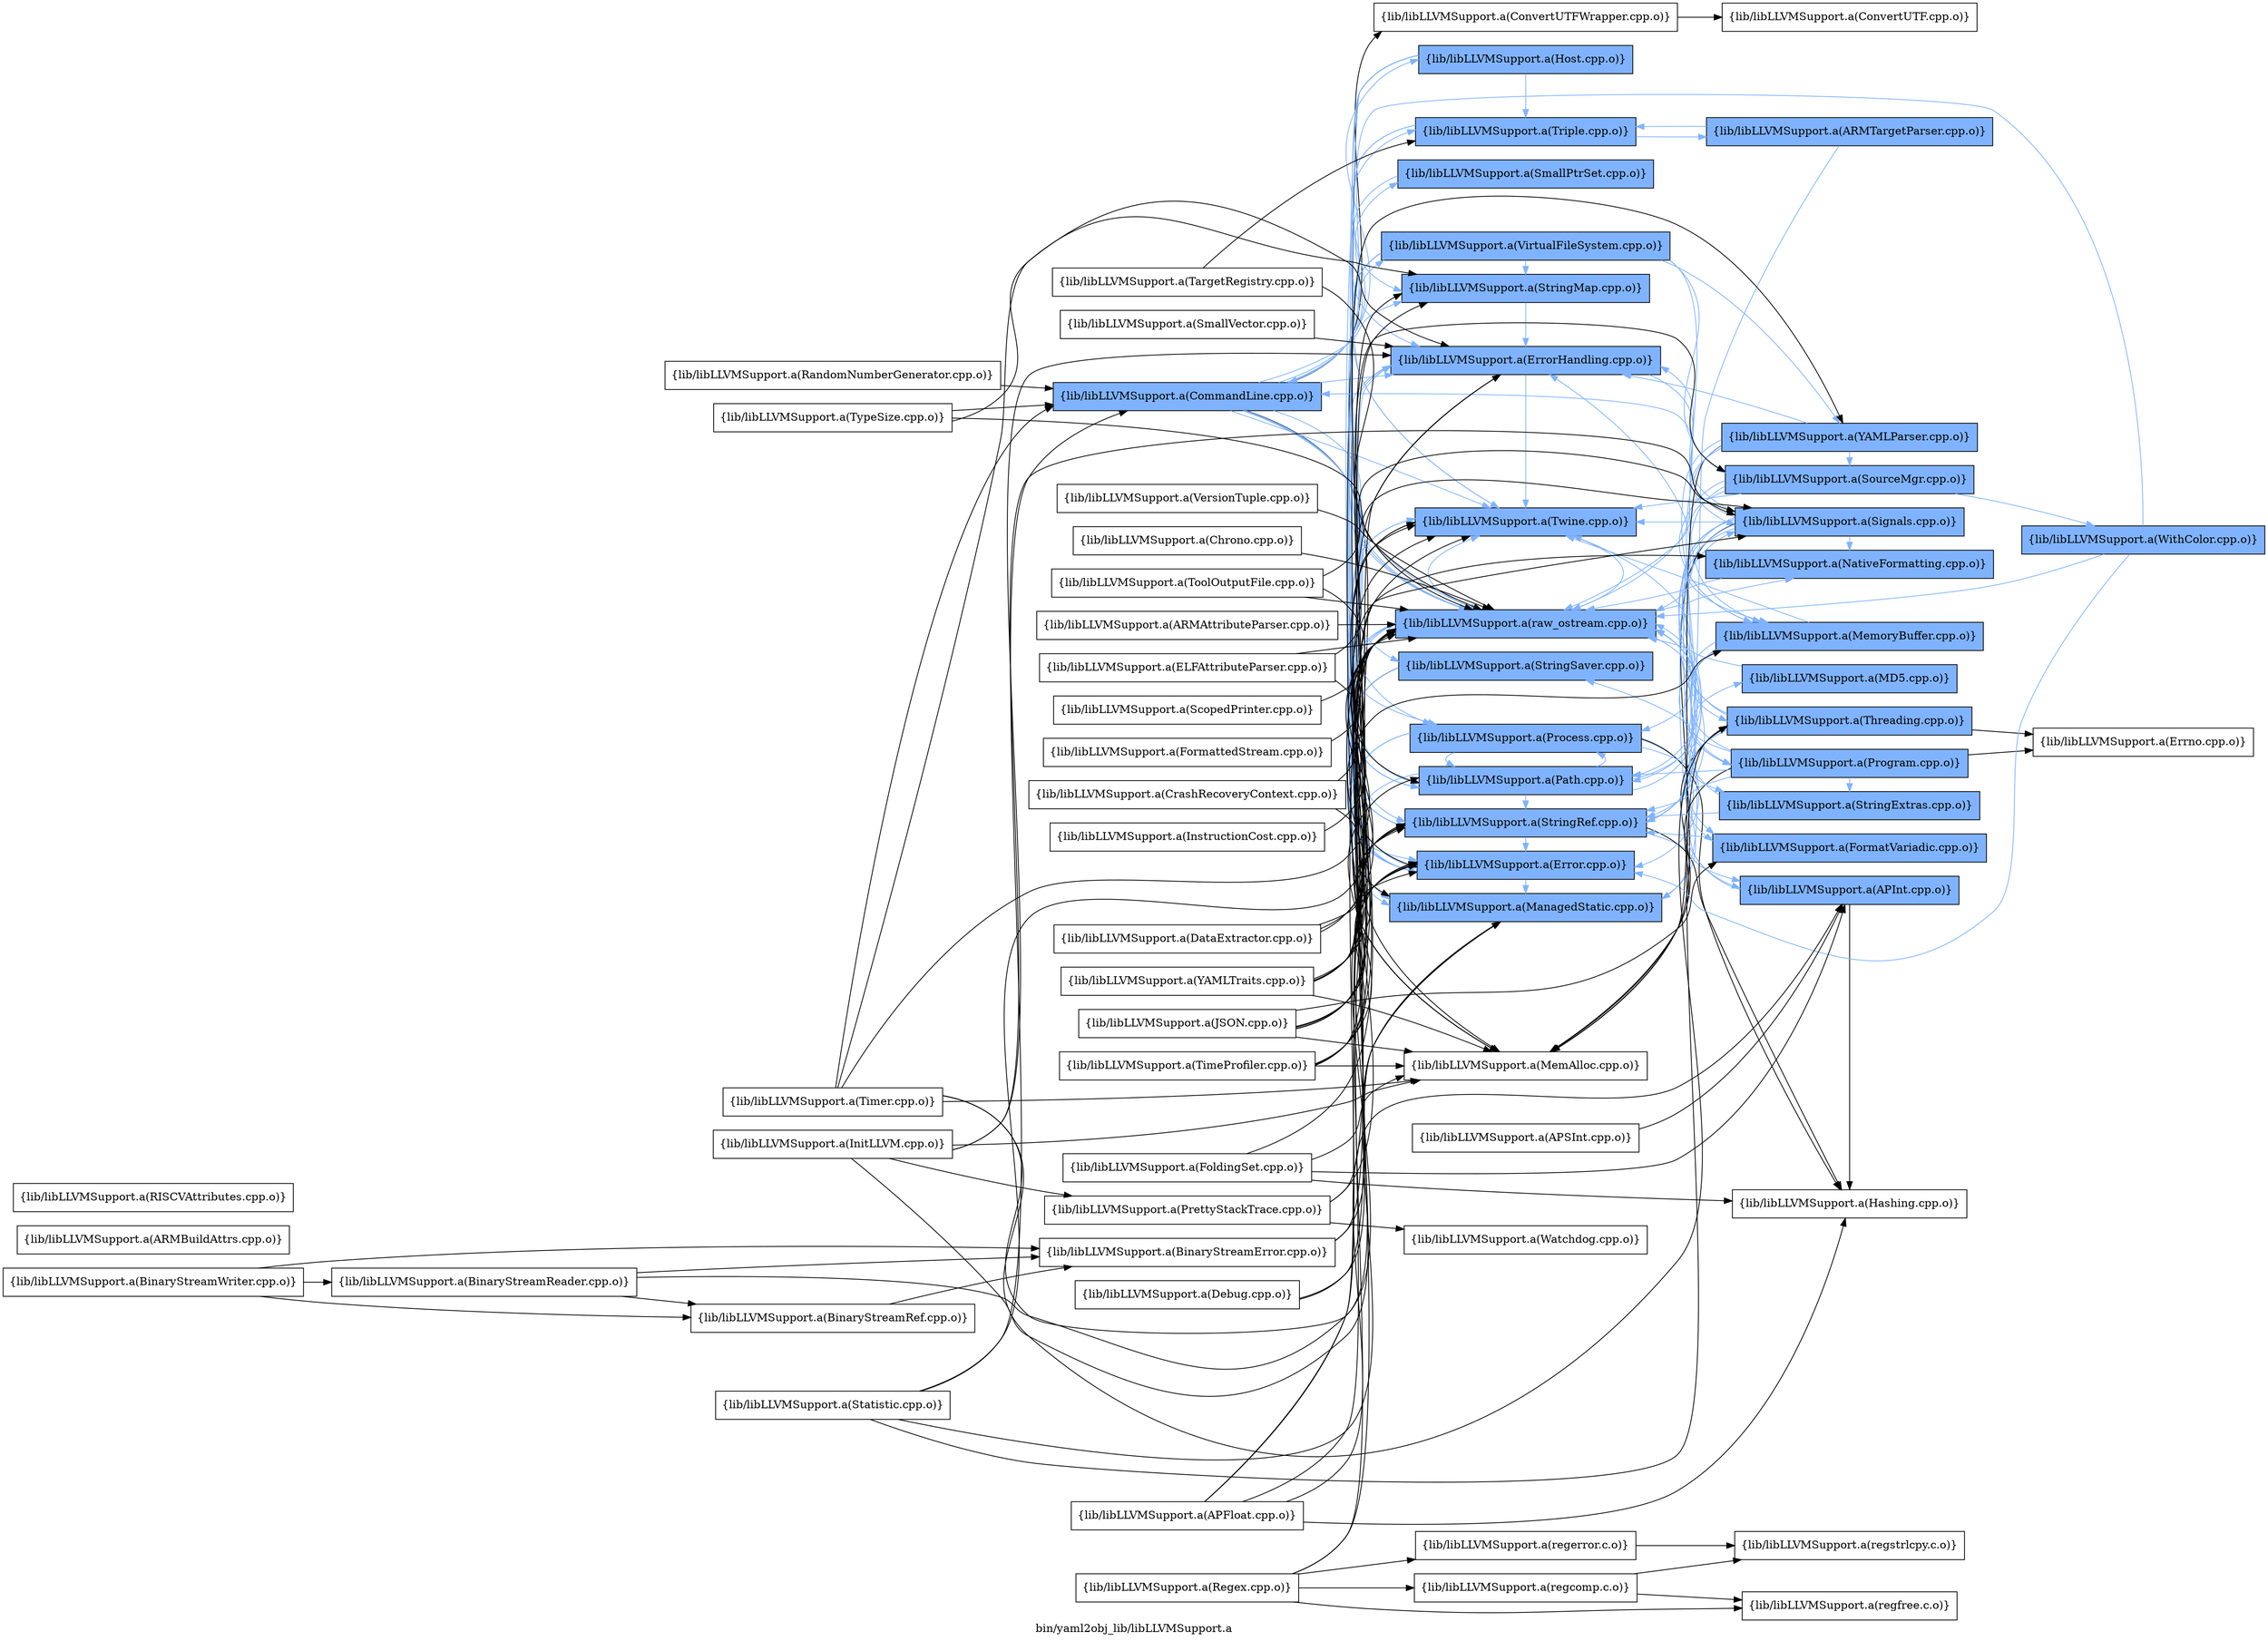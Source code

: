 digraph "bin/yaml2obj_lib/libLLVMSupport.a" {
	label="bin/yaml2obj_lib/libLLVMSupport.a";
	rankdir=LR;
	{ rank=same; Node0x55f9867142d8;  }
	{ rank=same; Node0x55f986714508; Node0x55f986715548; Node0x55f9867158b8; Node0x55f98671cb68; Node0x55f986716ad8; Node0x55f986713b58; Node0x55f9867140a8; Node0x55f98671c5c8; Node0x55f98671c2f8; Node0x55f98671c078; Node0x55f986716588; Node0x55f986715868; Node0x55f98671b808; Node0x55f986713c48; Node0x55f986713978; Node0x55f986715278;  }
	{ rank=same; Node0x55f986713568; Node0x55f9867177a8; Node0x55f986719698; Node0x55f986719a08; Node0x55f98671b2b8; Node0x55f986716038; Node0x55f986714918; Node0x55f986714b48; Node0x55f9867147d8; Node0x55f98671c708; Node0x55f98671d428; Node0x55f986715ea8; Node0x55f9867140f8; Node0x55f986715598;  }
	{ rank=same; Node0x55f9867142d8;  }
	{ rank=same; Node0x55f986714508; Node0x55f986715548; Node0x55f9867158b8; Node0x55f98671cb68; Node0x55f986716ad8; Node0x55f986713b58; Node0x55f9867140a8; Node0x55f98671c5c8; Node0x55f98671c2f8; Node0x55f98671c078; Node0x55f986716588; Node0x55f986715868; Node0x55f98671b808; Node0x55f986713c48; Node0x55f986713978; Node0x55f986715278;  }
	{ rank=same; Node0x55f986713568; Node0x55f9867177a8; Node0x55f986719698; Node0x55f986719a08; Node0x55f98671b2b8; Node0x55f986716038; Node0x55f986714918; Node0x55f986714b48; Node0x55f9867147d8; Node0x55f98671c708; Node0x55f98671d428; Node0x55f986715ea8; Node0x55f9867140f8; Node0x55f986715598;  }

	Node0x55f9867142d8 [shape=record,shape=box,group=1,style=filled,fillcolor="0.600000 0.5 1",label="{lib/libLLVMSupport.a(CommandLine.cpp.o)}"];
	Node0x55f9867142d8 -> Node0x55f986714508;
	Node0x55f9867142d8 -> Node0x55f986715548[color="0.600000 0.5 1"];
	Node0x55f9867142d8 -> Node0x55f9867158b8[color="0.600000 0.5 1"];
	Node0x55f9867142d8 -> Node0x55f98671cb68[color="0.600000 0.5 1"];
	Node0x55f9867142d8 -> Node0x55f986716ad8;
	Node0x55f9867142d8 -> Node0x55f986713b58[color="0.600000 0.5 1"];
	Node0x55f9867142d8 -> Node0x55f9867140a8[color="0.600000 0.5 1"];
	Node0x55f9867142d8 -> Node0x55f98671c5c8[color="0.600000 0.5 1"];
	Node0x55f9867142d8 -> Node0x55f98671c2f8[color="0.600000 0.5 1"];
	Node0x55f9867142d8 -> Node0x55f98671c078[color="0.600000 0.5 1"];
	Node0x55f9867142d8 -> Node0x55f986716588[color="0.600000 0.5 1"];
	Node0x55f9867142d8 -> Node0x55f986715868[color="0.600000 0.5 1"];
	Node0x55f9867142d8 -> Node0x55f98671b808[color="0.600000 0.5 1"];
	Node0x55f9867142d8 -> Node0x55f986713c48[color="0.600000 0.5 1"];
	Node0x55f9867142d8 -> Node0x55f986713978[color="0.600000 0.5 1"];
	Node0x55f9867142d8 -> Node0x55f986715278[color="0.600000 0.5 1"];
	Node0x55f98671af48 [shape=record,shape=box,group=0,label="{lib/libLLVMSupport.a(InitLLVM.cpp.o)}"];
	Node0x55f98671af48 -> Node0x55f9867158b8;
	Node0x55f98671af48 -> Node0x55f98671cb68;
	Node0x55f98671af48 -> Node0x55f986716ad8;
	Node0x55f98671af48 -> Node0x55f986715a98;
	Node0x55f98671af48 -> Node0x55f9867177a8;
	Node0x55f98671cb68 [shape=record,shape=box,group=1,style=filled,fillcolor="0.600000 0.5 1",label="{lib/libLLVMSupport.a(ManagedStatic.cpp.o)}"];
	Node0x55f98671cb68 -> Node0x55f986719698[color="0.600000 0.5 1"];
	Node0x55f986716ad8 [shape=record,shape=box,group=0,label="{lib/libLLVMSupport.a(MemAlloc.cpp.o)}"];
	Node0x55f986714918 [shape=record,shape=box,group=1,style=filled,fillcolor="0.600000 0.5 1",label="{lib/libLLVMSupport.a(MemoryBuffer.cpp.o)}"];
	Node0x55f986714918 -> Node0x55f986715548[color="0.600000 0.5 1"];
	Node0x55f986714918 -> Node0x55f986716588[color="0.600000 0.5 1"];
	Node0x55f986714918 -> Node0x55f986713978[color="0.600000 0.5 1"];
	Node0x55f986714918 -> Node0x55f986715278[color="0.600000 0.5 1"];
	Node0x55f986714918 -> Node0x55f986715ea8[color="0.600000 0.5 1"];
	Node0x55f98671c2f8 [shape=record,shape=box,group=1,style=filled,fillcolor="0.600000 0.5 1",label="{lib/libLLVMSupport.a(StringRef.cpp.o)}"];
	Node0x55f98671c2f8 -> Node0x55f986719a08[color="0.600000 0.5 1"];
	Node0x55f98671c2f8 -> Node0x55f986715548[color="0.600000 0.5 1"];
	Node0x55f98671c2f8 -> Node0x55f98671b2b8;
	Node0x55f98671b3f8 [shape=record,shape=box,group=0,label="{lib/libLLVMSupport.a(ToolOutputFile.cpp.o)}"];
	Node0x55f98671b3f8 -> Node0x55f98671b808;
	Node0x55f98671b3f8 -> Node0x55f986713978;
	Node0x55f98671b3f8 -> Node0x55f9867177a8;
	Node0x55f986716588 [shape=record,shape=box,group=1,style=filled,fillcolor="0.600000 0.5 1",label="{lib/libLLVMSupport.a(Twine.cpp.o)}"];
	Node0x55f986716588 -> Node0x55f98671b808[color="0.600000 0.5 1"];
	Node0x55f986713f68 [shape=record,shape=box,group=1,style=filled,fillcolor="0.600000 0.5 1",label="{lib/libLLVMSupport.a(WithColor.cpp.o)}"];
	Node0x55f986713f68 -> Node0x55f9867142d8[color="0.600000 0.5 1"];
	Node0x55f986713f68 -> Node0x55f986715548[color="0.600000 0.5 1"];
	Node0x55f986713f68 -> Node0x55f98671b808[color="0.600000 0.5 1"];
	Node0x55f98671cb18 [shape=record,shape=box,group=0,label="{lib/libLLVMSupport.a(YAMLTraits.cpp.o)}"];
	Node0x55f98671cb18 -> Node0x55f9867158b8;
	Node0x55f98671cb18 -> Node0x55f986716ad8;
	Node0x55f98671cb18 -> Node0x55f986714918;
	Node0x55f98671cb18 -> Node0x55f9867140a8;
	Node0x55f98671cb18 -> Node0x55f98671c2f8;
	Node0x55f98671cb18 -> Node0x55f986716588;
	Node0x55f98671cb18 -> Node0x55f986714b48;
	Node0x55f98671cb18 -> Node0x55f9867147d8;
	Node0x55f98671cb18 -> Node0x55f98671b808;
	Node0x55f98671b808 [shape=record,shape=box,group=1,style=filled,fillcolor="0.600000 0.5 1",label="{lib/libLLVMSupport.a(raw_ostream.cpp.o)}"];
	Node0x55f98671b808 -> Node0x55f986715548[color="0.600000 0.5 1"];
	Node0x55f98671b808 -> Node0x55f9867158b8[color="0.600000 0.5 1"];
	Node0x55f98671b808 -> Node0x55f986716588[color="0.600000 0.5 1"];
	Node0x55f98671b808 -> Node0x55f98671c708[color="0.600000 0.5 1"];
	Node0x55f98671b808 -> Node0x55f98671d428[color="0.600000 0.5 1"];
	Node0x55f98671b808 -> Node0x55f986713978[color="0.600000 0.5 1"];
	Node0x55f98671b808 -> Node0x55f986715278[color="0.600000 0.5 1"];
	Node0x55f98671b808 -> Node0x55f986715ea8[color="0.600000 0.5 1"];
	Node0x55f986715548 [shape=record,shape=box,group=1,style=filled,fillcolor="0.600000 0.5 1",label="{lib/libLLVMSupport.a(Error.cpp.o)}"];
	Node0x55f986715548 -> Node0x55f9867158b8[color="0.600000 0.5 1"];
	Node0x55f986715548 -> Node0x55f98671cb68[color="0.600000 0.5 1"];
	Node0x55f986715548 -> Node0x55f986716588[color="0.600000 0.5 1"];
	Node0x55f986715548 -> Node0x55f98671b808[color="0.600000 0.5 1"];
	Node0x55f9867140a8 [shape=record,shape=box,group=1,style=filled,fillcolor="0.600000 0.5 1",label="{lib/libLLVMSupport.a(StringMap.cpp.o)}"];
	Node0x55f9867140a8 -> Node0x55f9867158b8[color="0.600000 0.5 1"];
	Node0x55f98671b178 [shape=record,shape=box,group=0,label="{lib/libLLVMSupport.a(BinaryStreamReader.cpp.o)}"];
	Node0x55f98671b178 -> Node0x55f98671a9f8;
	Node0x55f98671b178 -> Node0x55f98671b8f8;
	Node0x55f98671b178 -> Node0x55f986715548;
	Node0x55f986717118 [shape=record,shape=box,group=0,label="{lib/libLLVMSupport.a(BinaryStreamWriter.cpp.o)}"];
	Node0x55f986717118 -> Node0x55f98671a9f8;
	Node0x55f986717118 -> Node0x55f98671b178;
	Node0x55f986717118 -> Node0x55f98671b8f8;
	Node0x55f98671b8f8 [shape=record,shape=box,group=0,label="{lib/libLLVMSupport.a(BinaryStreamRef.cpp.o)}"];
	Node0x55f98671b8f8 -> Node0x55f98671a9f8;
	Node0x55f98671a9f8 [shape=record,shape=box,group=0,label="{lib/libLLVMSupport.a(BinaryStreamError.cpp.o)}"];
	Node0x55f98671a9f8 -> Node0x55f986715548;
	Node0x55f98671a9f8 -> Node0x55f98671b808;
	Node0x55f986719a08 [shape=record,shape=box,group=1,style=filled,fillcolor="0.600000 0.5 1",label="{lib/libLLVMSupport.a(APInt.cpp.o)}"];
	Node0x55f986719a08 -> Node0x55f98671b2b8;
	Node0x55f986719a08 -> Node0x55f98671b808[color="0.600000 0.5 1"];
	Node0x55f98671a2c8 [shape=record,shape=box,group=0,label="{lib/libLLVMSupport.a(APSInt.cpp.o)}"];
	Node0x55f98671a2c8 -> Node0x55f986719a08;
	Node0x55f986714508 [shape=record,shape=box,group=0,label="{lib/libLLVMSupport.a(ConvertUTFWrapper.cpp.o)}"];
	Node0x55f986714508 -> Node0x55f986713568;
	Node0x55f98671b2b8 [shape=record,shape=box,group=0,label="{lib/libLLVMSupport.a(Hashing.cpp.o)}"];
	Node0x55f9867158b8 [shape=record,shape=box,group=1,style=filled,fillcolor="0.600000 0.5 1",label="{lib/libLLVMSupport.a(ErrorHandling.cpp.o)}"];
	Node0x55f9867158b8 -> Node0x55f986716588[color="0.600000 0.5 1"];
	Node0x55f9867158b8 -> Node0x55f98671b808[color="0.600000 0.5 1"];
	Node0x55f9867158b8 -> Node0x55f9867177a8[color="0.600000 0.5 1"];
	Node0x55f986713b58 [shape=record,shape=box,group=1,style=filled,fillcolor="0.600000 0.5 1",label="{lib/libLLVMSupport.a(SmallPtrSet.cpp.o)}"];
	Node0x55f986713b58 -> Node0x55f9867158b8[color="0.600000 0.5 1"];
	Node0x55f98671c5c8 [shape=record,shape=box,group=1,style=filled,fillcolor="0.600000 0.5 1",label="{lib/libLLVMSupport.a(StringSaver.cpp.o)}"];
	Node0x55f98671c5c8 -> Node0x55f986716ad8;
	Node0x55f98671c5c8 -> Node0x55f98671c2f8[color="0.600000 0.5 1"];
	Node0x55f98671c078 [shape=record,shape=box,group=1,style=filled,fillcolor="0.600000 0.5 1",label="{lib/libLLVMSupport.a(Triple.cpp.o)}"];
	Node0x55f98671c078 -> Node0x55f98671c2f8[color="0.600000 0.5 1"];
	Node0x55f98671c078 -> Node0x55f986716038[color="0.600000 0.5 1"];
	Node0x55f98671c078 -> Node0x55f986716588[color="0.600000 0.5 1"];
	Node0x55f986715868 [shape=record,shape=box,group=1,style=filled,fillcolor="0.600000 0.5 1",label="{lib/libLLVMSupport.a(VirtualFileSystem.cpp.o)}"];
	Node0x55f986715868 -> Node0x55f986715548[color="0.600000 0.5 1"];
	Node0x55f986715868 -> Node0x55f986716ad8;
	Node0x55f986715868 -> Node0x55f986714918[color="0.600000 0.5 1"];
	Node0x55f986715868 -> Node0x55f9867140a8[color="0.600000 0.5 1"];
	Node0x55f986715868 -> Node0x55f98671c2f8[color="0.600000 0.5 1"];
	Node0x55f986715868 -> Node0x55f986716588[color="0.600000 0.5 1"];
	Node0x55f986715868 -> Node0x55f986714b48[color="0.600000 0.5 1"];
	Node0x55f986715868 -> Node0x55f9867147d8[color="0.600000 0.5 1"];
	Node0x55f986715868 -> Node0x55f98671b808[color="0.600000 0.5 1"];
	Node0x55f986715868 -> Node0x55f986713978[color="0.600000 0.5 1"];
	Node0x55f986713c48 [shape=record,shape=box,group=1,style=filled,fillcolor="0.600000 0.5 1",label="{lib/libLLVMSupport.a(Host.cpp.o)}"];
	Node0x55f986713c48 -> Node0x55f986716ad8;
	Node0x55f986713c48 -> Node0x55f9867140a8[color="0.600000 0.5 1"];
	Node0x55f986713c48 -> Node0x55f98671c2f8[color="0.600000 0.5 1"];
	Node0x55f986713c48 -> Node0x55f98671c078[color="0.600000 0.5 1"];
	Node0x55f986713c48 -> Node0x55f98671b808[color="0.600000 0.5 1"];
	Node0x55f986713978 [shape=record,shape=box,group=1,style=filled,fillcolor="0.600000 0.5 1",label="{lib/libLLVMSupport.a(Path.cpp.o)}"];
	Node0x55f986713978 -> Node0x55f986715548[color="0.600000 0.5 1"];
	Node0x55f986713978 -> Node0x55f98671c2f8[color="0.600000 0.5 1"];
	Node0x55f986713978 -> Node0x55f986716588[color="0.600000 0.5 1"];
	Node0x55f986713978 -> Node0x55f9867140f8[color="0.600000 0.5 1"];
	Node0x55f986713978 -> Node0x55f986715278[color="0.600000 0.5 1"];
	Node0x55f986713978 -> Node0x55f9867177a8[color="0.600000 0.5 1"];
	Node0x55f986715278 [shape=record,shape=box,group=1,style=filled,fillcolor="0.600000 0.5 1",label="{lib/libLLVMSupport.a(Process.cpp.o)}"];
	Node0x55f986715278 -> Node0x55f986719a08[color="0.600000 0.5 1"];
	Node0x55f986715278 -> Node0x55f986715548[color="0.600000 0.5 1"];
	Node0x55f986715278 -> Node0x55f98671b2b8;
	Node0x55f986715278 -> Node0x55f98671cb68[color="0.600000 0.5 1"];
	Node0x55f986715278 -> Node0x55f986713978[color="0.600000 0.5 1"];
	Node0x55f986715278 -> Node0x55f986715598[color="0.600000 0.5 1"];
	Node0x55f986713568 [shape=record,shape=box,group=0,label="{lib/libLLVMSupport.a(ConvertUTF.cpp.o)}"];
	Node0x55f9867177a8 [shape=record,shape=box,group=1,style=filled,fillcolor="0.600000 0.5 1",label="{lib/libLLVMSupport.a(Signals.cpp.o)}"];
	Node0x55f9867177a8 -> Node0x55f9867142d8[color="0.600000 0.5 1"];
	Node0x55f9867177a8 -> Node0x55f9867158b8[color="0.600000 0.5 1"];
	Node0x55f9867177a8 -> Node0x55f98671cb68[color="0.600000 0.5 1"];
	Node0x55f9867177a8 -> Node0x55f986716ad8;
	Node0x55f9867177a8 -> Node0x55f986714918[color="0.600000 0.5 1"];
	Node0x55f9867177a8 -> Node0x55f98671c2f8[color="0.600000 0.5 1"];
	Node0x55f9867177a8 -> Node0x55f986716588[color="0.600000 0.5 1"];
	Node0x55f9867177a8 -> Node0x55f98671b808[color="0.600000 0.5 1"];
	Node0x55f9867177a8 -> Node0x55f98671c708[color="0.600000 0.5 1"];
	Node0x55f9867177a8 -> Node0x55f98671d428[color="0.600000 0.5 1"];
	Node0x55f9867177a8 -> Node0x55f986713978[color="0.600000 0.5 1"];
	Node0x55f9867177a8 -> Node0x55f986715ea8[color="0.600000 0.5 1"];
	Node0x55f9867177a8 -> Node0x55f986719698[color="0.600000 0.5 1"];
	Node0x55f986715138 [shape=record,shape=box,group=0,label="{lib/libLLVMSupport.a(Debug.cpp.o)}"];
	Node0x55f986715138 -> Node0x55f98671cb68;
	Node0x55f986715138 -> Node0x55f98671b808;
	Node0x55f98671bf38 [shape=record,shape=box,group=0,label="{lib/libLLVMSupport.a(FoldingSet.cpp.o)}"];
	Node0x55f98671bf38 -> Node0x55f986719a08;
	Node0x55f98671bf38 -> Node0x55f9867158b8;
	Node0x55f98671bf38 -> Node0x55f98671b2b8;
	Node0x55f98671bf38 -> Node0x55f986716ad8;
	Node0x55f986715a98 [shape=record,shape=box,group=0,label="{lib/libLLVMSupport.a(PrettyStackTrace.cpp.o)}"];
	Node0x55f986715a98 -> Node0x55f98671b808;
	Node0x55f986715a98 -> Node0x55f9867177a8;
	Node0x55f986715a98 -> Node0x55f9867179d8;
	Node0x55f986719698 [shape=record,shape=box,group=1,style=filled,fillcolor="0.600000 0.5 1",label="{lib/libLLVMSupport.a(Threading.cpp.o)}"];
	Node0x55f986719698 -> Node0x55f9867158b8[color="0.600000 0.5 1"];
	Node0x55f986719698 -> Node0x55f986716ad8;
	Node0x55f986719698 -> Node0x55f98671c2f8[color="0.600000 0.5 1"];
	Node0x55f986719698 -> Node0x55f986716588[color="0.600000 0.5 1"];
	Node0x55f986719698 -> Node0x55f986716fd8;
	Node0x55f986715ea8 [shape=record,shape=box,group=1,style=filled,fillcolor="0.600000 0.5 1",label="{lib/libLLVMSupport.a(Program.cpp.o)}"];
	Node0x55f986715ea8 -> Node0x55f986716ad8;
	Node0x55f986715ea8 -> Node0x55f98671c5c8[color="0.600000 0.5 1"];
	Node0x55f986715ea8 -> Node0x55f98671c2f8[color="0.600000 0.5 1"];
	Node0x55f986715ea8 -> Node0x55f98671b808[color="0.600000 0.5 1"];
	Node0x55f986715ea8 -> Node0x55f986713978[color="0.600000 0.5 1"];
	Node0x55f986715ea8 -> Node0x55f986715598[color="0.600000 0.5 1"];
	Node0x55f986715ea8 -> Node0x55f986716fd8;
	Node0x55f9867179d8 [shape=record,shape=box,group=0,label="{lib/libLLVMSupport.a(Watchdog.cpp.o)}"];
	Node0x55f986713888 [shape=record,shape=box,group=0,label="{lib/libLLVMSupport.a(SmallVector.cpp.o)}"];
	Node0x55f986713888 -> Node0x55f9867158b8;
	Node0x55f98671cfc8 [shape=record,shape=box,group=0,label="{lib/libLLVMSupport.a(APFloat.cpp.o)}"];
	Node0x55f98671cfc8 -> Node0x55f986719a08;
	Node0x55f98671cfc8 -> Node0x55f986715548;
	Node0x55f98671cfc8 -> Node0x55f98671b2b8;
	Node0x55f98671cfc8 -> Node0x55f98671c2f8;
	Node0x55f98671cfc8 -> Node0x55f98671b808;
	Node0x55f986716038 [shape=record,shape=box,group=1,style=filled,fillcolor="0.600000 0.5 1",label="{lib/libLLVMSupport.a(ARMTargetParser.cpp.o)}"];
	Node0x55f986716038 -> Node0x55f98671c2f8[color="0.600000 0.5 1"];
	Node0x55f986716038 -> Node0x55f98671c078[color="0.600000 0.5 1"];
	Node0x55f986714b48 [shape=record,shape=box,group=1,style=filled,fillcolor="0.600000 0.5 1",label="{lib/libLLVMSupport.a(SourceMgr.cpp.o)}"];
	Node0x55f986714b48 -> Node0x55f986714918[color="0.600000 0.5 1"];
	Node0x55f986714b48 -> Node0x55f98671c2f8[color="0.600000 0.5 1"];
	Node0x55f986714b48 -> Node0x55f986716588[color="0.600000 0.5 1"];
	Node0x55f986714b48 -> Node0x55f986713f68[color="0.600000 0.5 1"];
	Node0x55f986714b48 -> Node0x55f98671b808[color="0.600000 0.5 1"];
	Node0x55f9867147d8 [shape=record,shape=box,group=1,style=filled,fillcolor="0.600000 0.5 1",label="{lib/libLLVMSupport.a(YAMLParser.cpp.o)}"];
	Node0x55f9867147d8 -> Node0x55f9867158b8[color="0.600000 0.5 1"];
	Node0x55f9867147d8 -> Node0x55f986716ad8;
	Node0x55f9867147d8 -> Node0x55f986714918[color="0.600000 0.5 1"];
	Node0x55f9867147d8 -> Node0x55f98671c2f8[color="0.600000 0.5 1"];
	Node0x55f9867147d8 -> Node0x55f986714b48[color="0.600000 0.5 1"];
	Node0x55f9867147d8 -> Node0x55f98671b808[color="0.600000 0.5 1"];
	Node0x55f98671ca28 [shape=record,shape=box,group=0,label="{lib/libLLVMSupport.a(VersionTuple.cpp.o)}"];
	Node0x55f98671ca28 -> Node0x55f98671b808;
	Node0x55f98671c708 [shape=record,shape=box,group=1,style=filled,fillcolor="0.600000 0.5 1",label="{lib/libLLVMSupport.a(NativeFormatting.cpp.o)}"];
	Node0x55f98671c708 -> Node0x55f98671b808[color="0.600000 0.5 1"];
	Node0x55f98671d428 [shape=record,shape=box,group=1,style=filled,fillcolor="0.600000 0.5 1",label="{lib/libLLVMSupport.a(FormatVariadic.cpp.o)}"];
	Node0x55f98671d428 -> Node0x55f98671c2f8[color="0.600000 0.5 1"];
	Node0x55f9867140f8 [shape=record,shape=box,group=1,style=filled,fillcolor="0.600000 0.5 1",label="{lib/libLLVMSupport.a(MD5.cpp.o)}"];
	Node0x55f9867140f8 -> Node0x55f98671b808[color="0.600000 0.5 1"];
	Node0x55f986715598 [shape=record,shape=box,group=1,style=filled,fillcolor="0.600000 0.5 1",label="{lib/libLLVMSupport.a(StringExtras.cpp.o)}"];
	Node0x55f986715598 -> Node0x55f98671c2f8[color="0.600000 0.5 1"];
	Node0x55f986715598 -> Node0x55f98671b808[color="0.600000 0.5 1"];
	Node0x55f9867159f8 [shape=record,shape=box,group=0,label="{lib/libLLVMSupport.a(CrashRecoveryContext.cpp.o)}"];
	Node0x55f9867159f8 -> Node0x55f98671cb68;
	Node0x55f9867159f8 -> Node0x55f9867177a8;
	Node0x55f986716fd8 [shape=record,shape=box,group=0,label="{lib/libLLVMSupport.a(Errno.cpp.o)}"];
	Node0x55f986715b38 [shape=record,shape=box,group=0,label="{lib/libLLVMSupport.a(DataExtractor.cpp.o)}"];
	Node0x55f986715b38 -> Node0x55f986715548;
	Node0x55f986715b38 -> Node0x55f98671c2f8;
	Node0x55f986715b38 -> Node0x55f98671b808;
	Node0x55f986715b88 [shape=record,shape=box,group=0,label="{lib/libLLVMSupport.a(TypeSize.cpp.o)}"];
	Node0x55f986715b88 -> Node0x55f9867142d8;
	Node0x55f986715b88 -> Node0x55f9867158b8;
	Node0x55f986715b88 -> Node0x55f98671b808;
	Node0x55f98671bcb8 [shape=record,shape=box,group=0,label="{lib/libLLVMSupport.a(TargetRegistry.cpp.o)}"];
	Node0x55f98671bcb8 -> Node0x55f98671c078;
	Node0x55f98671bcb8 -> Node0x55f98671b808;
	Node0x55f98671cf28 [shape=record,shape=box,group=0,label="{lib/libLLVMSupport.a(ARMBuildAttrs.cpp.o)}"];
	Node0x55f986719f58 [shape=record,shape=box,group=0,label="{lib/libLLVMSupport.a(RISCVAttributes.cpp.o)}"];
	Node0x55f98671c258 [shape=record,shape=box,group=0,label="{lib/libLLVMSupport.a(ARMAttributeParser.cpp.o)}"];
	Node0x55f98671c258 -> Node0x55f98671b808;
	Node0x55f9867196e8 [shape=record,shape=box,group=0,label="{lib/libLLVMSupport.a(ELFAttributeParser.cpp.o)}"];
	Node0x55f9867196e8 -> Node0x55f986715548;
	Node0x55f9867196e8 -> Node0x55f986716588;
	Node0x55f9867196e8 -> Node0x55f98671b808;
	Node0x55f986716718 [shape=record,shape=box,group=0,label="{lib/libLLVMSupport.a(ScopedPrinter.cpp.o)}"];
	Node0x55f986716718 -> Node0x55f98671b808;
	Node0x55f986715318 [shape=record,shape=box,group=0,label="{lib/libLLVMSupport.a(FormattedStream.cpp.o)}"];
	Node0x55f986715318 -> Node0x55f98671b808;
	Node0x55f986714e68 [shape=record,shape=box,group=0,label="{lib/libLLVMSupport.a(Regex.cpp.o)}"];
	Node0x55f986714e68 -> Node0x55f98671c2f8;
	Node0x55f986714e68 -> Node0x55f986716588;
	Node0x55f986714e68 -> Node0x55f986717078;
	Node0x55f986714e68 -> Node0x55f98671d1f8;
	Node0x55f986714e68 -> Node0x55f98671ca78;
	Node0x55f986717078 [shape=record,shape=box,group=0,label="{lib/libLLVMSupport.a(regcomp.c.o)}"];
	Node0x55f986717078 -> Node0x55f9867160d8;
	Node0x55f986717078 -> Node0x55f98671d1f8;
	Node0x55f98671d1f8 [shape=record,shape=box,group=0,label="{lib/libLLVMSupport.a(regfree.c.o)}"];
	Node0x55f98671ca78 [shape=record,shape=box,group=0,label="{lib/libLLVMSupport.a(regerror.c.o)}"];
	Node0x55f98671ca78 -> Node0x55f9867160d8;
	Node0x55f9867160d8 [shape=record,shape=box,group=0,label="{lib/libLLVMSupport.a(regstrlcpy.c.o)}"];
	Node0x55f9867190f8 [shape=record,shape=box,group=0,label="{lib/libLLVMSupport.a(InstructionCost.cpp.o)}"];
	Node0x55f9867190f8 -> Node0x55f98671b808;
	Node0x55f986714008 [shape=record,shape=box,group=0,label="{lib/libLLVMSupport.a(RandomNumberGenerator.cpp.o)}"];
	Node0x55f986714008 -> Node0x55f9867142d8;
	Node0x55f98671c898 [shape=record,shape=box,group=0,label="{lib/libLLVMSupport.a(Statistic.cpp.o)}"];
	Node0x55f98671c898 -> Node0x55f9867142d8;
	Node0x55f98671c898 -> Node0x55f98671cb68;
	Node0x55f98671c898 -> Node0x55f98671b808;
	Node0x55f98671c898 -> Node0x55f986719698;
	Node0x55f98671cc08 [shape=record,shape=box,group=0,label="{lib/libLLVMSupport.a(Timer.cpp.o)}"];
	Node0x55f98671cc08 -> Node0x55f9867142d8;
	Node0x55f98671cc08 -> Node0x55f98671cb68;
	Node0x55f98671cc08 -> Node0x55f986716ad8;
	Node0x55f98671cc08 -> Node0x55f9867140a8;
	Node0x55f98671cc08 -> Node0x55f98671b808;
	Node0x55f98671cc08 -> Node0x55f986719698;
	Node0x55f986713658 [shape=record,shape=box,group=0,label="{lib/libLLVMSupport.a(TimeProfiler.cpp.o)}"];
	Node0x55f986713658 -> Node0x55f986715548;
	Node0x55f986713658 -> Node0x55f986716ad8;
	Node0x55f986713658 -> Node0x55f9867140a8;
	Node0x55f986713658 -> Node0x55f986716588;
	Node0x55f986713658 -> Node0x55f98671b808;
	Node0x55f986713658 -> Node0x55f986713978;
	Node0x55f986717e88 [shape=record,shape=box,group=0,label="{lib/libLLVMSupport.a(JSON.cpp.o)}"];
	Node0x55f986717e88 -> Node0x55f986715548;
	Node0x55f986717e88 -> Node0x55f986716ad8;
	Node0x55f986717e88 -> Node0x55f98671c2f8;
	Node0x55f986717e88 -> Node0x55f986716588;
	Node0x55f986717e88 -> Node0x55f98671b808;
	Node0x55f986717e88 -> Node0x55f98671c708;
	Node0x55f986717e88 -> Node0x55f98671d428;
	Node0x55f9867171b8 [shape=record,shape=box,group=0,label="{lib/libLLVMSupport.a(Chrono.cpp.o)}"];
	Node0x55f9867171b8 -> Node0x55f98671b808;
}
